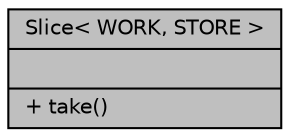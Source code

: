 digraph "Slice&lt; WORK, STORE &gt;"
{
 // LATEX_PDF_SIZE
  edge [fontname="Helvetica",fontsize="10",labelfontname="Helvetica",labelfontsize="10"];
  node [fontname="Helvetica",fontsize="10",shape=record];
  Node1 [label="{Slice\< WORK, STORE \>\n||+ take()\l}",height=0.2,width=0.4,color="black", fillcolor="grey75", style="filled", fontcolor="black",tooltip="Class for extracting 2D slices from 3D volumetric data."];
}
